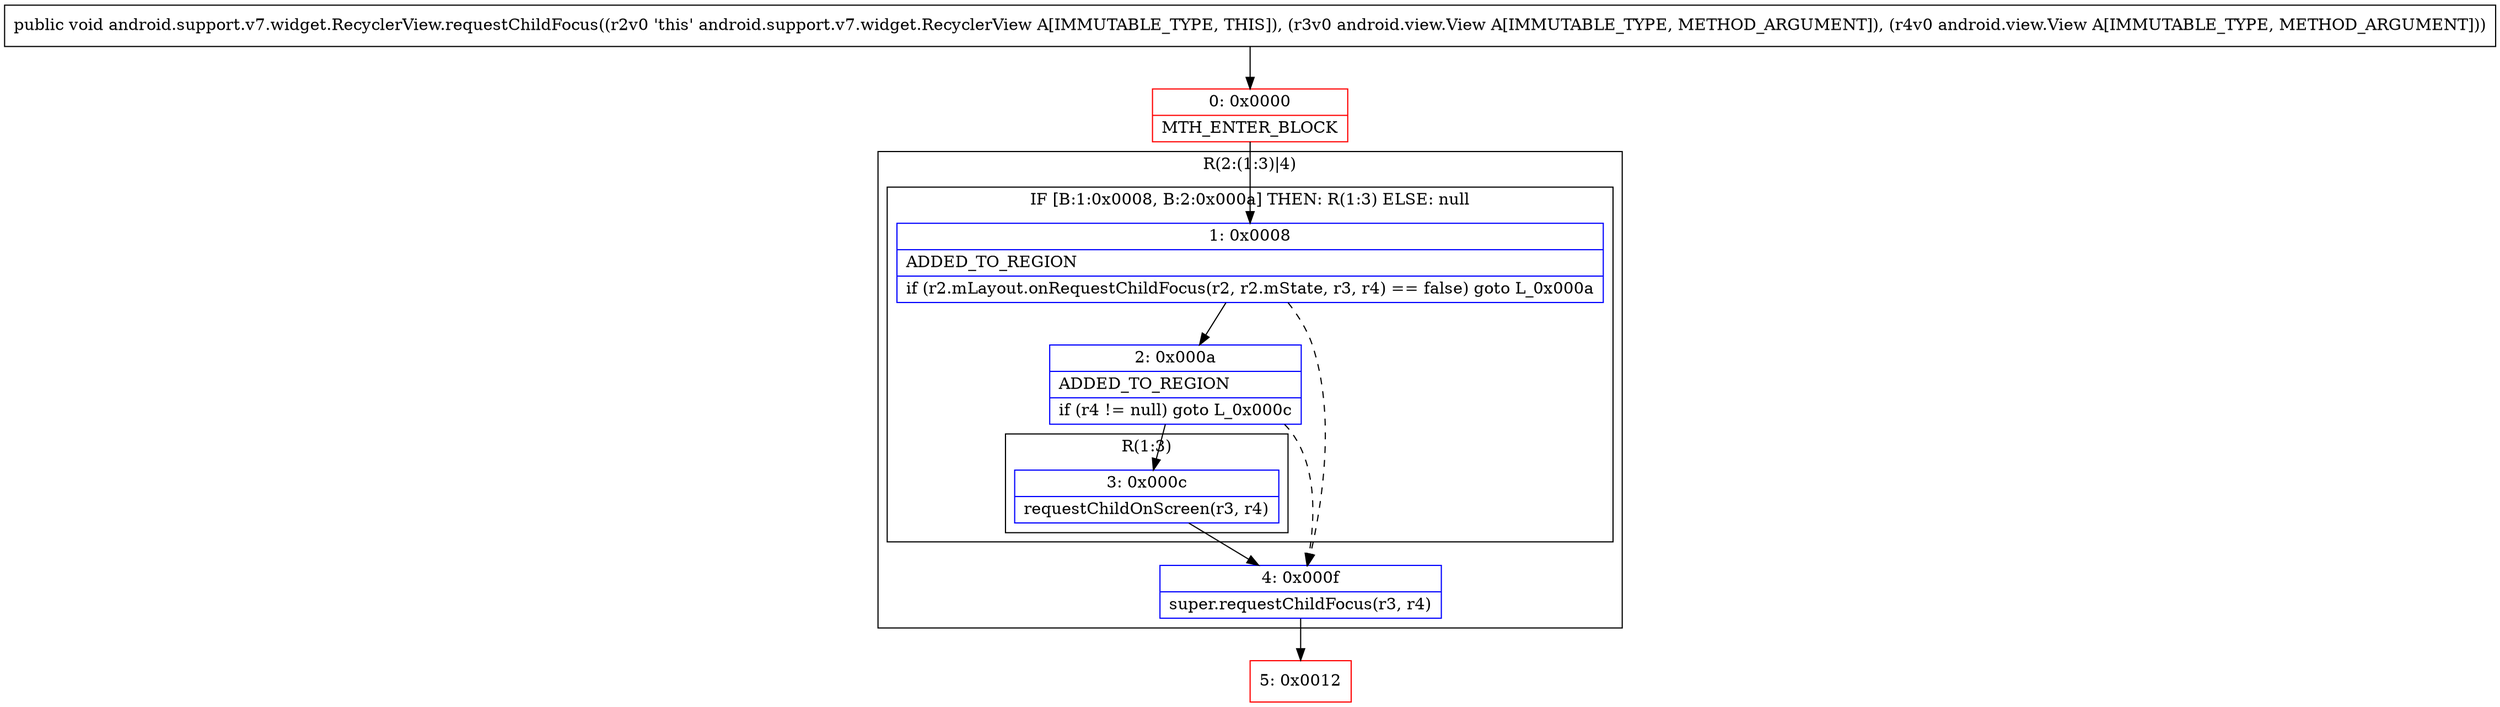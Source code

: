 digraph "CFG forandroid.support.v7.widget.RecyclerView.requestChildFocus(Landroid\/view\/View;Landroid\/view\/View;)V" {
subgraph cluster_Region_1841800790 {
label = "R(2:(1:3)|4)";
node [shape=record,color=blue];
subgraph cluster_IfRegion_805962807 {
label = "IF [B:1:0x0008, B:2:0x000a] THEN: R(1:3) ELSE: null";
node [shape=record,color=blue];
Node_1 [shape=record,label="{1\:\ 0x0008|ADDED_TO_REGION\l|if (r2.mLayout.onRequestChildFocus(r2, r2.mState, r3, r4) == false) goto L_0x000a\l}"];
Node_2 [shape=record,label="{2\:\ 0x000a|ADDED_TO_REGION\l|if (r4 != null) goto L_0x000c\l}"];
subgraph cluster_Region_839714150 {
label = "R(1:3)";
node [shape=record,color=blue];
Node_3 [shape=record,label="{3\:\ 0x000c|requestChildOnScreen(r3, r4)\l}"];
}
}
Node_4 [shape=record,label="{4\:\ 0x000f|super.requestChildFocus(r3, r4)\l}"];
}
Node_0 [shape=record,color=red,label="{0\:\ 0x0000|MTH_ENTER_BLOCK\l}"];
Node_5 [shape=record,color=red,label="{5\:\ 0x0012}"];
MethodNode[shape=record,label="{public void android.support.v7.widget.RecyclerView.requestChildFocus((r2v0 'this' android.support.v7.widget.RecyclerView A[IMMUTABLE_TYPE, THIS]), (r3v0 android.view.View A[IMMUTABLE_TYPE, METHOD_ARGUMENT]), (r4v0 android.view.View A[IMMUTABLE_TYPE, METHOD_ARGUMENT])) }"];
MethodNode -> Node_0;
Node_1 -> Node_2;
Node_1 -> Node_4[style=dashed];
Node_2 -> Node_3;
Node_2 -> Node_4[style=dashed];
Node_3 -> Node_4;
Node_4 -> Node_5;
Node_0 -> Node_1;
}

